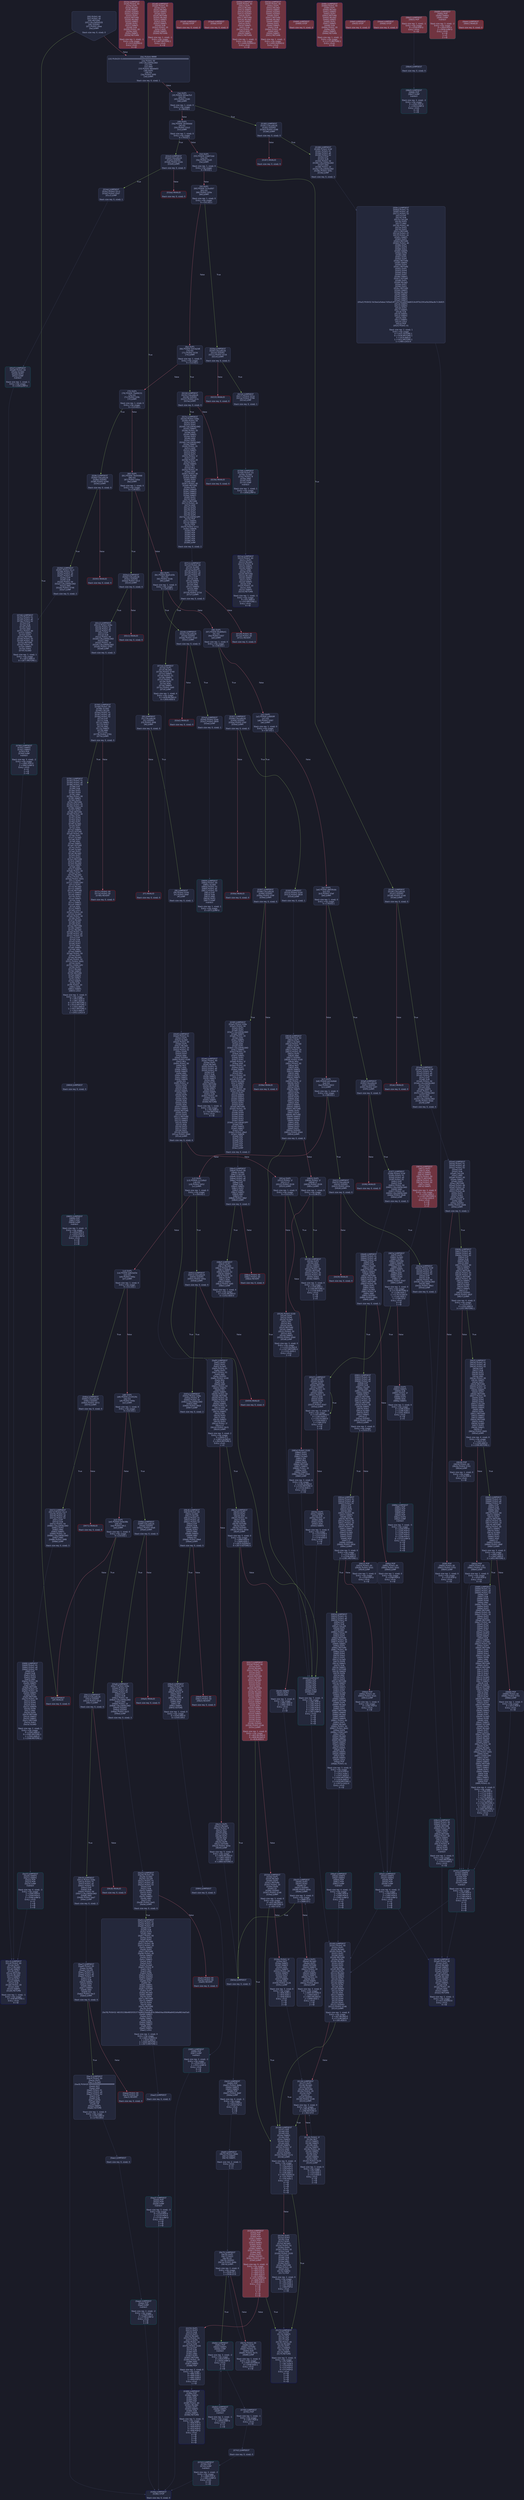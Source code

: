 digraph G {
    node [shape=box, style="filled, rounded", color="#565f89", fontcolor="#c0caf5", fontname="Helvetica", fillcolor="#24283b"];
    edge [color="#414868", fontcolor="#c0caf5", fontname="Helvetica"];
    bgcolor="#1a1b26";
    0 [ label = "[00] PUSH1 60
[02] PUSH1 40
[04] MSTORE
[05] CALLDATASIZE
[06] ISZERO
[07] PUSH2 00ee
[0a] JUMPI

Stack size req: 0, sizeΔ: 0
" shape = invhouse]
    1 [ label = "[0b] PUSH4 ffffffff
[10] PUSH29 0100000000000000000000000000000000000000000000000000000000
[2e] PUSH1 00
[30] CALLDATALOAD
[31] DIV
[32] AND
[33] PUSH4 06fdde03
[38] DUP2
[39] EQ
[3a] PUSH2 00f0
[3d] JUMPI

Stack size req: 0, sizeΔ: 1
"]
    2 [ label = "[3e] DUP1
[3f] PUSH4 095ea7b3
[44] EQ
[45] PUSH2 0180
[48] JUMPI

Stack size req: 1, sizeΔ: 0
Entry->Op usage:
	0->68:EQ:1
"]
    3 [ label = "[49] DUP1
[4a] PUSH4 18160ddd
[4f] EQ
[50] PUSH2 01b3
[53] JUMPI

Stack size req: 1, sizeΔ: 0
Entry->Op usage:
	0->79:EQ:1
"]
    4 [ label = "[54] DUP1
[55] PUSH4 23b872dd
[5a] EQ
[5b] PUSH2 01d5
[5e] JUMPI

Stack size req: 1, sizeΔ: 0
Entry->Op usage:
	0->90:EQ:1
"]
    5 [ label = "[5f] DUP1
[60] PUSH4 313ce567
[65] EQ
[66] PUSH2 020e
[69] JUMPI

Stack size req: 1, sizeΔ: 0
Entry->Op usage:
	0->101:EQ:1
"]
    6 [ label = "[6a] DUP1
[6b] PUSH4 5353a2d8
[70] EQ
[71] PUSH2 0234
[74] JUMPI

Stack size req: 1, sizeΔ: 0
Entry->Op usage:
	0->112:EQ:1
"]
    7 [ label = "[75] DUP1
[76] PUSH4 70a08231
[7b] EQ
[7c] PUSH2 028c
[7f] JUMPI

Stack size req: 1, sizeΔ: 0
Entry->Op usage:
	0->123:EQ:1
"]
    8 [ label = "[80] DUP1
[81] PUSH4 79c65068
[86] EQ
[87] PUSH2 02ba
[8a] JUMPI

Stack size req: 1, sizeΔ: 0
Entry->Op usage:
	0->134:EQ:1
"]
    9 [ label = "[8b] DUP1
[8c] PUSH4 8da5cb5b
[91] EQ
[92] PUSH2 02db
[95] JUMPI

Stack size req: 1, sizeΔ: 0
Entry->Op usage:
	0->145:EQ:1
"]
    10 [ label = "[96] DUP1
[97] PUSH4 95d89b41
[9c] EQ
[9d] PUSH2 0307
[a0] JUMPI

Stack size req: 1, sizeΔ: 0
Entry->Op usage:
	0->156:EQ:1
"]
    11 [ label = "[a1] DUP1
[a2] PUSH4 a3895fff
[a7] EQ
[a8] PUSH2 0397
[ab] JUMPI

Stack size req: 1, sizeΔ: 0
Entry->Op usage:
	0->167:EQ:1
"]
    12 [ label = "[ac] DUP1
[ad] PUSH4 a9059cbb
[b2] EQ
[b3] PUSH2 03ef
[b6] JUMPI

Stack size req: 1, sizeΔ: 0
Entry->Op usage:
	0->178:EQ:1
"]
    13 [ label = "[b7] DUP1
[b8] PUSH4 b414d4b6
[bd] EQ
[be] PUSH2 0422
[c1] JUMPI

Stack size req: 1, sizeΔ: 0
Entry->Op usage:
	0->189:EQ:1
"]
    14 [ label = "[c2] DUP1
[c3] PUSH4 c112dfa3
[c8] EQ
[c9] PUSH2 0452
[cc] JUMPI

Stack size req: 1, sizeΔ: 0
Entry->Op usage:
	0->200:EQ:1
"]
    15 [ label = "[cd] DUP1
[ce] PUSH4 dd62ed3e
[d3] EQ
[d4] PUSH2 046a
[d7] JUMPI

Stack size req: 1, sizeΔ: 0
Entry->Op usage:
	0->211:EQ:1
"]
    16 [ label = "[d8] DUP1
[d9] PUSH4 e724529c
[de] EQ
[df] PUSH2 049e
[e2] JUMPI

Stack size req: 1, sizeΔ: 0
Entry->Op usage:
	0->222:EQ:1
"]
    17 [ label = "[e3] DUP1
[e4] PUSH4 f2fde38b
[e9] EQ
[ea] PUSH2 04c1
[ed] JUMPI

Stack size req: 1, sizeΔ: 0
Entry->Op usage:
	0->233:EQ:1
"]
    18 [ label = "[ee] JUMPDEST
[ef] INVALID

Stack size req: 0, sizeΔ: 0
" color = "red"]
    19 [ label = "[f0] JUMPDEST
[f1] CALLVALUE
[f2] ISZERO
[f3] PUSH2 00f8
[f6] JUMPI

Stack size req: 0, sizeΔ: 0
"]
    20 [ label = "[f7] INVALID

Stack size req: 0, sizeΔ: 0
" color = "red"]
    21 [ label = "[f8] JUMPDEST
[f9] PUSH2 0100
[fc] PUSH2 04df
[ff] JUMP

Stack size req: 0, sizeΔ: 1
"]
    22 [ label = "[0100] JUMPDEST
[0101] PUSH1 40
[0103] DUP1
[0104] MLOAD
[0105] PUSH1 20
[0107] DUP1
[0108] DUP3
[0109] MSTORE
[010a] DUP4
[010b] MLOAD
[010c] DUP2
[010d] DUP4
[010e] ADD
[010f] MSTORE
[0110] DUP4
[0111] MLOAD
[0112] SWAP2
[0113] SWAP3
[0114] DUP4
[0115] SWAP3
[0116] SWAP1
[0117] DUP4
[0118] ADD
[0119] SWAP2
[011a] DUP6
[011b] ADD
[011c] SWAP1
[011d] DUP1
[011e] DUP4
[011f] DUP4
[0120] DUP3
[0121] ISZERO
[0122] PUSH2 0146
[0125] JUMPI

Stack size req: 1, sizeΔ: 8
Entry->Op usage:
	0->267:MLOAD:0
	0->273:MLOAD:0
	0->283:ADD:0
"]
    23 [ label = "[0126] JUMPDEST
[0127] DUP1
[0128] MLOAD
[0129] DUP3
[012a] MSTORE
[012b] PUSH1 20
[012d] DUP4
[012e] GT
[012f] ISZERO
[0130] PUSH2 0146
[0133] JUMPI

Stack size req: 3, sizeΔ: 0
Entry->Op usage:
	0->296:MLOAD:0
	1->298:MSTORE:0
	2->302:GT:0
"]
    24 [ label = "[0134] PUSH1 1f
[0136] NOT
[0137] SWAP1
[0138] SWAP3
[0139] ADD
[013a] SWAP2
[013b] PUSH1 20
[013d] SWAP2
[013e] DUP3
[013f] ADD
[0140] SWAP2
[0141] ADD
[0142] PUSH2 0126
[0145] JUMP

Stack size req: 3, sizeΔ: 0
Entry->Op usage:
	0->321:ADD:1
	1->319:ADD:1
	2->313:ADD:0
Entry->Exit:
	0->😵
	1->😵
	2->😵
"]
    25 [ label = "[0146] JUMPDEST
[0147] POP
[0148] POP
[0149] POP
[014a] SWAP1
[014b] POP
[014c] SWAP1
[014d] DUP2
[014e] ADD
[014f] SWAP1
[0150] PUSH1 1f
[0152] AND
[0153] DUP1
[0154] ISZERO
[0155] PUSH2 0172
[0158] JUMPI

Stack size req: 6, sizeΔ: -4
Entry->Op usage:
	0->327:POP:0
	1->328:POP:0
	2->329:POP:0
	3->334:ADD:0
	3->338:AND:1
	3->340:ISZERO:0
	4->331:POP:0
	5->334:ADD:1
Entry->Exit:
	0->😵
	1->😵
	2->😵
	3->0
	4->😵
	5->😵
"]
    26 [ label = "[0159] DUP1
[015a] DUP3
[015b] SUB
[015c] DUP1
[015d] MLOAD
[015e] PUSH1 01
[0160] DUP4
[0161] PUSH1 20
[0163] SUB
[0164] PUSH2 0100
[0167] EXP
[0168] SUB
[0169] NOT
[016a] AND
[016b] DUP2
[016c] MSTORE
[016d] PUSH1 20
[016f] ADD
[0170] SWAP2
[0171] POP

Stack size req: 2, sizeΔ: 0
Entry->Op usage:
	0->347:SUB:1
	0->355:SUB:1
	1->347:SUB:0
	1->369:POP:0
Entry->Exit:
	1->😵
"]
    27 [ label = "[0172] JUMPDEST
[0173] POP
[0174] SWAP3
[0175] POP
[0176] POP
[0177] POP
[0178] PUSH1 40
[017a] MLOAD
[017b] DUP1
[017c] SWAP2
[017d] SUB
[017e] SWAP1
[017f] RETURN

Stack size req: 5, sizeΔ: -5
Entry->Op usage:
	0->371:POP:0
	1->381:SUB:0
	2->374:POP:0
	3->375:POP:0
	4->373:POP:0
Entry->Exit:
	0->😵
	1->😵
	2->😵
	3->😵
	4->😵
" color = "darkblue"]
    28 [ label = "[0180] JUMPDEST
[0181] CALLVALUE
[0182] ISZERO
[0183] PUSH2 0188
[0186] JUMPI

Stack size req: 0, sizeΔ: 0
"]
    29 [ label = "[0187] INVALID

Stack size req: 0, sizeΔ: 0
" color = "red"]
    30 [ label = "[0188] JUMPDEST
[0189] PUSH2 019f
[018c] PUSH1 01
[018e] PUSH1 a0
[0190] PUSH1 02
[0192] EXP
[0193] SUB
[0194] PUSH1 04
[0196] CALLDATALOAD
[0197] AND
[0198] PUSH1 24
[019a] CALLDATALOAD
[019b] PUSH2 056c
[019e] JUMP

Stack size req: 0, sizeΔ: 3
"]
    31 [ label = "[019f] JUMPDEST
[01a0] PUSH1 40
[01a2] DUP1
[01a3] MLOAD
[01a4] SWAP2
[01a5] ISZERO
[01a6] ISZERO
[01a7] DUP3
[01a8] MSTORE
[01a9] MLOAD
[01aa] SWAP1
[01ab] DUP2
[01ac] SWAP1
[01ad] SUB
[01ae] PUSH1 20
[01b0] ADD
[01b1] SWAP1
[01b2] RETURN

Stack size req: 1, sizeΔ: -1
Entry->Op usage:
	0->421:ISZERO:0
Entry->Exit:
	0->😵
" color = "darkblue"]
    32 [ label = "[01b3] JUMPDEST
[01b4] CALLVALUE
[01b5] ISZERO
[01b6] PUSH2 01bb
[01b9] JUMPI

Stack size req: 0, sizeΔ: 0
"]
    33 [ label = "[01ba] INVALID

Stack size req: 0, sizeΔ: 0
" color = "red"]
    34 [ label = "[01bb] JUMPDEST
[01bc] PUSH2 01c3
[01bf] PUSH2 05d7
[01c2] JUMP

Stack size req: 0, sizeΔ: 1
"]
    35 [ label = "[01c3] JUMPDEST
[01c4] PUSH1 40
[01c6] DUP1
[01c7] MLOAD
[01c8] SWAP2
[01c9] DUP3
[01ca] MSTORE
[01cb] MLOAD
[01cc] SWAP1
[01cd] DUP2
[01ce] SWAP1
[01cf] SUB
[01d0] PUSH1 20
[01d2] ADD
[01d3] SWAP1
[01d4] RETURN

Stack size req: 1, sizeΔ: -1
Entry->Op usage:
	0->458:MSTORE:1
Entry->Exit:
	0->😵
" color = "darkblue"]
    36 [ label = "[01d5] JUMPDEST
[01d6] CALLVALUE
[01d7] ISZERO
[01d8] PUSH2 01dd
[01db] JUMPI

Stack size req: 0, sizeΔ: 0
"]
    37 [ label = "[01dc] INVALID

Stack size req: 0, sizeΔ: 0
" color = "red"]
    38 [ label = "[01dd] JUMPDEST
[01de] PUSH2 019f
[01e1] PUSH1 01
[01e3] PUSH1 a0
[01e5] PUSH1 02
[01e7] EXP
[01e8] SUB
[01e9] PUSH1 04
[01eb] CALLDATALOAD
[01ec] DUP2
[01ed] AND
[01ee] SWAP1
[01ef] PUSH1 24
[01f1] CALLDATALOAD
[01f2] AND
[01f3] PUSH1 44
[01f5] CALLDATALOAD
[01f6] PUSH2 05dd
[01f9] JUMP

Stack size req: 0, sizeΔ: 4
"]
    39 [ label = "[01fa] JUMPDEST
[01fb] PUSH1 40
[01fd] DUP1
[01fe] MLOAD
[01ff] SWAP2
[0200] ISZERO
[0201] ISZERO
[0202] DUP3
[0203] MSTORE
[0204] MLOAD
[0205] SWAP1
[0206] DUP2
[0207] SWAP1
[0208] SUB
[0209] PUSH1 20
[020b] ADD
[020c] SWAP1
[020d] RETURN

Stack size req: 1, sizeΔ: -1
Entry->Op usage:
	0->512:ISZERO:0
Entry->Exit:
	0->😵
" color = "darkblue" fillcolor = "#703440"]
    40 [ label = "[020e] JUMPDEST
[020f] CALLVALUE
[0210] ISZERO
[0211] PUSH2 0216
[0214] JUMPI

Stack size req: 0, sizeΔ: 0
"]
    41 [ label = "[0215] INVALID

Stack size req: 0, sizeΔ: 0
" color = "red"]
    42 [ label = "[0216] JUMPDEST
[0217] PUSH2 021e
[021a] PUSH2 0708
[021d] JUMP

Stack size req: 0, sizeΔ: 1
"]
    43 [ label = "[021e] JUMPDEST
[021f] PUSH1 40
[0221] DUP1
[0222] MLOAD
[0223] PUSH1 ff
[0225] SWAP1
[0226] SWAP3
[0227] AND
[0228] DUP3
[0229] MSTORE
[022a] MLOAD
[022b] SWAP1
[022c] DUP2
[022d] SWAP1
[022e] SUB
[022f] PUSH1 20
[0231] ADD
[0232] SWAP1
[0233] RETURN

Stack size req: 1, sizeΔ: -1
Entry->Op usage:
	0->551:AND:0
	0->553:MSTORE:1
Entry->Exit:
	0->😵
" color = "darkblue"]
    44 [ label = "[0234] JUMPDEST
[0235] CALLVALUE
[0236] ISZERO
[0237] PUSH2 023c
[023a] JUMPI

Stack size req: 0, sizeΔ: 0
"]
    45 [ label = "[023b] INVALID

Stack size req: 0, sizeΔ: 0
" color = "red"]
    46 [ label = "[023c] JUMPDEST
[023d] PUSH2 028a
[0240] PUSH1 04
[0242] DUP1
[0243] DUP1
[0244] CALLDATALOAD
[0245] SWAP1
[0246] PUSH1 20
[0248] ADD
[0249] SWAP1
[024a] DUP3
[024b] ADD
[024c] DUP1
[024d] CALLDATALOAD
[024e] SWAP1
[024f] PUSH1 20
[0251] ADD
[0252] SWAP1
[0253] DUP1
[0254] DUP1
[0255] PUSH1 1f
[0257] ADD
[0258] PUSH1 20
[025a] DUP1
[025b] SWAP2
[025c] DIV
[025d] MUL
[025e] PUSH1 20
[0260] ADD
[0261] PUSH1 40
[0263] MLOAD
[0264] SWAP1
[0265] DUP2
[0266] ADD
[0267] PUSH1 40
[0269] MSTORE
[026a] DUP1
[026b] SWAP4
[026c] SWAP3
[026d] SWAP2
[026e] SWAP1
[026f] DUP2
[0270] DUP2
[0271] MSTORE
[0272] PUSH1 20
[0274] ADD
[0275] DUP4
[0276] DUP4
[0277] DUP1
[0278] DUP3
[0279] DUP5
[027a] CALLDATACOPY
[027b] POP
[027c] SWAP5
[027d] SWAP7
[027e] POP
[027f] PUSH2 0711
[0282] SWAP6
[0283] POP
[0284] POP
[0285] POP
[0286] POP
[0287] POP
[0288] POP
[0289] JUMP

Stack size req: 0, sizeΔ: 2
"]
    47 [ label = "[028a] JUMPDEST
[028b] STOP

Stack size req: 0, sizeΔ: 0
" color = "darkblue"]
    48 [ label = "[028c] JUMPDEST
[028d] CALLVALUE
[028e] ISZERO
[028f] PUSH2 0294
[0292] JUMPI

Stack size req: 0, sizeΔ: 0
"]
    49 [ label = "[0293] INVALID

Stack size req: 0, sizeΔ: 0
" color = "red"]
    50 [ label = "[0294] JUMPDEST
[0295] PUSH2 01c3
[0298] PUSH1 01
[029a] PUSH1 a0
[029c] PUSH1 02
[029e] EXP
[029f] SUB
[02a0] PUSH1 04
[02a2] CALLDATALOAD
[02a3] AND
[02a4] PUSH2 0746
[02a7] JUMP

Stack size req: 0, sizeΔ: 2
"]
    51 [ label = "[02a8] JUMPDEST
[02a9] PUSH1 40
[02ab] DUP1
[02ac] MLOAD
[02ad] SWAP2
[02ae] DUP3
[02af] MSTORE
[02b0] MLOAD
[02b1] SWAP1
[02b2] DUP2
[02b3] SWAP1
[02b4] SUB
[02b5] PUSH1 20
[02b7] ADD
[02b8] SWAP1
[02b9] RETURN

Stack size req: 1, sizeΔ: -1
Entry->Op usage:
	0->687:MSTORE:1
Entry->Exit:
	0->😵
" color = "darkblue" fillcolor = "#703440"]
    52 [ label = "[02ba] JUMPDEST
[02bb] CALLVALUE
[02bc] ISZERO
[02bd] PUSH2 02c2
[02c0] JUMPI

Stack size req: 0, sizeΔ: 0
"]
    53 [ label = "[02c1] INVALID

Stack size req: 0, sizeΔ: 0
" color = "red"]
    54 [ label = "[02c2] JUMPDEST
[02c3] PUSH2 028a
[02c6] PUSH1 01
[02c8] PUSH1 a0
[02ca] PUSH1 02
[02cc] EXP
[02cd] SUB
[02ce] PUSH1 04
[02d0] CALLDATALOAD
[02d1] AND
[02d2] PUSH1 24
[02d4] CALLDATALOAD
[02d5] PUSH2 0765
[02d8] JUMP

Stack size req: 0, sizeΔ: 3
"]
    55 [ label = "[02d9] JUMPDEST
[02da] STOP

Stack size req: 0, sizeΔ: 0
" color = "darkblue" fillcolor = "#703440"]
    56 [ label = "[02db] JUMPDEST
[02dc] CALLVALUE
[02dd] ISZERO
[02de] PUSH2 02e3
[02e1] JUMPI

Stack size req: 0, sizeΔ: 0
"]
    57 [ label = "[02e2] INVALID

Stack size req: 0, sizeΔ: 0
" color = "red"]
    58 [ label = "[02e3] JUMPDEST
[02e4] PUSH2 02eb
[02e7] PUSH2 0809
[02ea] JUMP

Stack size req: 0, sizeΔ: 1
"]
    59 [ label = "[02eb] JUMPDEST
[02ec] PUSH1 40
[02ee] DUP1
[02ef] MLOAD
[02f0] PUSH1 01
[02f2] PUSH1 a0
[02f4] PUSH1 02
[02f6] EXP
[02f7] SUB
[02f8] SWAP1
[02f9] SWAP3
[02fa] AND
[02fb] DUP3
[02fc] MSTORE
[02fd] MLOAD
[02fe] SWAP1
[02ff] DUP2
[0300] SWAP1
[0301] SUB
[0302] PUSH1 20
[0304] ADD
[0305] SWAP1
[0306] RETURN

Stack size req: 1, sizeΔ: -1
Entry->Op usage:
	0->762:AND:0
	0->764:MSTORE:1
Entry->Exit:
	0->😵
" color = "darkblue"]
    60 [ label = "[0307] JUMPDEST
[0308] CALLVALUE
[0309] ISZERO
[030a] PUSH2 030f
[030d] JUMPI

Stack size req: 0, sizeΔ: 0
"]
    61 [ label = "[030e] INVALID

Stack size req: 0, sizeΔ: 0
" color = "red"]
    62 [ label = "[030f] JUMPDEST
[0310] PUSH2 0100
[0313] PUSH2 0818
[0316] JUMP

Stack size req: 0, sizeΔ: 1
"]
    63 [ label = "[0317] JUMPDEST
[0318] PUSH1 40
[031a] DUP1
[031b] MLOAD
[031c] PUSH1 20
[031e] DUP1
[031f] DUP3
[0320] MSTORE
[0321] DUP4
[0322] MLOAD
[0323] DUP2
[0324] DUP4
[0325] ADD
[0326] MSTORE
[0327] DUP4
[0328] MLOAD
[0329] SWAP2
[032a] SWAP3
[032b] DUP4
[032c] SWAP3
[032d] SWAP1
[032e] DUP4
[032f] ADD
[0330] SWAP2
[0331] DUP6
[0332] ADD
[0333] SWAP1
[0334] DUP1
[0335] DUP4
[0336] DUP4
[0337] DUP3
[0338] ISZERO
[0339] PUSH2 0146
[033c] JUMPI

Stack size req: 1, sizeΔ: 8
Entry->Op usage:
	0->802:MLOAD:0
	0->808:MLOAD:0
	0->818:ADD:0
" fillcolor = "#703440"]
    64 [ label = "[033d] JUMPDEST
[033e] DUP1
[033f] MLOAD
[0340] DUP3
[0341] MSTORE
[0342] PUSH1 20
[0344] DUP4
[0345] GT
[0346] ISZERO
[0347] PUSH2 0146
[034a] JUMPI

Stack size req: 3, sizeΔ: 0
Entry->Op usage:
	0->831:MLOAD:0
	1->833:MSTORE:0
	2->837:GT:0
"]
    65 [ label = "[034b] PUSH1 1f
[034d] NOT
[034e] SWAP1
[034f] SWAP3
[0350] ADD
[0351] SWAP2
[0352] PUSH1 20
[0354] SWAP2
[0355] DUP3
[0356] ADD
[0357] SWAP2
[0358] ADD
[0359] PUSH2 0126
[035c] JUMP

Stack size req: 3, sizeΔ: 0
Entry->Op usage:
	0->856:ADD:1
	1->854:ADD:1
	2->848:ADD:0
Entry->Exit:
	0->😵
	1->😵
	2->😵
"]
    66 [ label = "[035d] JUMPDEST
[035e] POP
[035f] POP
[0360] POP
[0361] SWAP1
[0362] POP
[0363] SWAP1
[0364] DUP2
[0365] ADD
[0366] SWAP1
[0367] PUSH1 1f
[0369] AND
[036a] DUP1
[036b] ISZERO
[036c] PUSH2 0172
[036f] JUMPI

Stack size req: 6, sizeΔ: -4
Entry->Op usage:
	0->862:POP:0
	1->863:POP:0
	2->864:POP:0
	3->869:ADD:0
	3->873:AND:1
	3->875:ISZERO:0
	4->866:POP:0
	5->869:ADD:1
Entry->Exit:
	0->😵
	1->😵
	2->😵
	3->0
	4->😵
	5->😵
" fillcolor = "#703440"]
    67 [ label = "[0370] DUP1
[0371] DUP3
[0372] SUB
[0373] DUP1
[0374] MLOAD
[0375] PUSH1 01
[0377] DUP4
[0378] PUSH1 20
[037a] SUB
[037b] PUSH2 0100
[037e] EXP
[037f] SUB
[0380] NOT
[0381] AND
[0382] DUP2
[0383] MSTORE
[0384] PUSH1 20
[0386] ADD
[0387] SWAP2
[0388] POP

Stack size req: 2, sizeΔ: 0
Entry->Op usage:
	0->882:SUB:1
	0->890:SUB:1
	1->882:SUB:0
	1->904:POP:0
Entry->Exit:
	1->😵
"]
    68 [ label = "[0389] JUMPDEST
[038a] POP
[038b] SWAP3
[038c] POP
[038d] POP
[038e] POP
[038f] PUSH1 40
[0391] MLOAD
[0392] DUP1
[0393] SWAP2
[0394] SUB
[0395] SWAP1
[0396] RETURN

Stack size req: 5, sizeΔ: -5
Entry->Op usage:
	0->906:POP:0
	1->916:SUB:0
	2->909:POP:0
	3->910:POP:0
	4->908:POP:0
Entry->Exit:
	0->😵
	1->😵
	2->😵
	3->😵
	4->😵
" color = "darkblue"]
    69 [ label = "[0397] JUMPDEST
[0398] CALLVALUE
[0399] ISZERO
[039a] PUSH2 039f
[039d] JUMPI

Stack size req: 0, sizeΔ: 0
"]
    70 [ label = "[039e] INVALID

Stack size req: 0, sizeΔ: 0
" color = "red"]
    71 [ label = "[039f] JUMPDEST
[03a0] PUSH2 028a
[03a3] PUSH1 04
[03a5] DUP1
[03a6] DUP1
[03a7] CALLDATALOAD
[03a8] SWAP1
[03a9] PUSH1 20
[03ab] ADD
[03ac] SWAP1
[03ad] DUP3
[03ae] ADD
[03af] DUP1
[03b0] CALLDATALOAD
[03b1] SWAP1
[03b2] PUSH1 20
[03b4] ADD
[03b5] SWAP1
[03b6] DUP1
[03b7] DUP1
[03b8] PUSH1 1f
[03ba] ADD
[03bb] PUSH1 20
[03bd] DUP1
[03be] SWAP2
[03bf] DIV
[03c0] MUL
[03c1] PUSH1 20
[03c3] ADD
[03c4] PUSH1 40
[03c6] MLOAD
[03c7] SWAP1
[03c8] DUP2
[03c9] ADD
[03ca] PUSH1 40
[03cc] MSTORE
[03cd] DUP1
[03ce] SWAP4
[03cf] SWAP3
[03d0] SWAP2
[03d1] SWAP1
[03d2] DUP2
[03d3] DUP2
[03d4] MSTORE
[03d5] PUSH1 20
[03d7] ADD
[03d8] DUP4
[03d9] DUP4
[03da] DUP1
[03db] DUP3
[03dc] DUP5
[03dd] CALLDATACOPY
[03de] POP
[03df] SWAP5
[03e0] SWAP7
[03e1] POP
[03e2] PUSH2 08a3
[03e5] SWAP6
[03e6] POP
[03e7] POP
[03e8] POP
[03e9] POP
[03ea] POP
[03eb] POP
[03ec] JUMP

Stack size req: 0, sizeΔ: 2
"]
    72 [ label = "[03ed] JUMPDEST
[03ee] STOP

Stack size req: 0, sizeΔ: 0
" color = "darkblue" fillcolor = "#703440"]
    73 [ label = "[03ef] JUMPDEST
[03f0] CALLVALUE
[03f1] ISZERO
[03f2] PUSH2 03f7
[03f5] JUMPI

Stack size req: 0, sizeΔ: 0
"]
    74 [ label = "[03f6] INVALID

Stack size req: 0, sizeΔ: 0
" color = "red"]
    75 [ label = "[03f7] JUMPDEST
[03f8] PUSH2 019f
[03fb] PUSH1 01
[03fd] PUSH1 a0
[03ff] PUSH1 02
[0401] EXP
[0402] SUB
[0403] PUSH1 04
[0405] CALLDATALOAD
[0406] AND
[0407] PUSH1 24
[0409] CALLDATALOAD
[040a] PUSH2 08d8
[040d] JUMP

Stack size req: 0, sizeΔ: 3
"]
    76 [ label = "[040e] JUMPDEST
[040f] PUSH1 40
[0411] DUP1
[0412] MLOAD
[0413] SWAP2
[0414] ISZERO
[0415] ISZERO
[0416] DUP3
[0417] MSTORE
[0418] MLOAD
[0419] SWAP1
[041a] DUP2
[041b] SWAP1
[041c] SUB
[041d] PUSH1 20
[041f] ADD
[0420] SWAP1
[0421] RETURN

Stack size req: 1, sizeΔ: -1
Entry->Op usage:
	0->1044:ISZERO:0
Entry->Exit:
	0->😵
" color = "darkblue" fillcolor = "#703440"]
    77 [ label = "[0422] JUMPDEST
[0423] CALLVALUE
[0424] ISZERO
[0425] PUSH2 042a
[0428] JUMPI

Stack size req: 0, sizeΔ: 0
"]
    78 [ label = "[0429] INVALID

Stack size req: 0, sizeΔ: 0
" color = "red"]
    79 [ label = "[042a] JUMPDEST
[042b] PUSH2 019f
[042e] PUSH1 01
[0430] PUSH1 a0
[0432] PUSH1 02
[0434] EXP
[0435] SUB
[0436] PUSH1 04
[0438] CALLDATALOAD
[0439] AND
[043a] PUSH2 09b3
[043d] JUMP

Stack size req: 0, sizeΔ: 2
"]
    80 [ label = "[043e] JUMPDEST
[043f] PUSH1 40
[0441] DUP1
[0442] MLOAD
[0443] SWAP2
[0444] ISZERO
[0445] ISZERO
[0446] DUP3
[0447] MSTORE
[0448] MLOAD
[0449] SWAP1
[044a] DUP2
[044b] SWAP1
[044c] SUB
[044d] PUSH1 20
[044f] ADD
[0450] SWAP1
[0451] RETURN

Stack size req: 1, sizeΔ: -1
Entry->Op usage:
	0->1092:ISZERO:0
Entry->Exit:
	0->😵
" color = "darkblue" fillcolor = "#703440"]
    81 [ label = "[0452] JUMPDEST
[0453] CALLVALUE
[0454] ISZERO
[0455] PUSH2 045a
[0458] JUMPI

Stack size req: 0, sizeΔ: 0
"]
    82 [ label = "[0459] INVALID

Stack size req: 0, sizeΔ: 0
" color = "red"]
    83 [ label = "[045a] JUMPDEST
[045b] PUSH2 028a
[045e] PUSH1 ff
[0460] PUSH1 04
[0462] CALLDATALOAD
[0463] AND
[0464] PUSH2 09c8
[0467] JUMP

Stack size req: 0, sizeΔ: 2
"]
    84 [ label = "[0468] JUMPDEST
[0469] STOP

Stack size req: 0, sizeΔ: 0
" color = "darkblue" fillcolor = "#703440"]
    85 [ label = "[046a] JUMPDEST
[046b] CALLVALUE
[046c] ISZERO
[046d] PUSH2 0472
[0470] JUMPI

Stack size req: 0, sizeΔ: 0
"]
    86 [ label = "[0471] INVALID

Stack size req: 0, sizeΔ: 0
" color = "red"]
    87 [ label = "[0472] JUMPDEST
[0473] PUSH2 01c3
[0476] PUSH1 01
[0478] PUSH1 a0
[047a] PUSH1 02
[047c] EXP
[047d] SUB
[047e] PUSH1 04
[0480] CALLDATALOAD
[0481] DUP2
[0482] AND
[0483] SWAP1
[0484] PUSH1 24
[0486] CALLDATALOAD
[0487] AND
[0488] PUSH2 09f8
[048b] JUMP

Stack size req: 0, sizeΔ: 3
"]
    88 [ label = "[048c] JUMPDEST
[048d] PUSH1 40
[048f] DUP1
[0490] MLOAD
[0491] SWAP2
[0492] DUP3
[0493] MSTORE
[0494] MLOAD
[0495] SWAP1
[0496] DUP2
[0497] SWAP1
[0498] SUB
[0499] PUSH1 20
[049b] ADD
[049c] SWAP1
[049d] RETURN

Stack size req: 1, sizeΔ: -1
Entry->Op usage:
	0->1171:MSTORE:1
Entry->Exit:
	0->😵
" color = "darkblue" fillcolor = "#703440"]
    89 [ label = "[049e] JUMPDEST
[049f] CALLVALUE
[04a0] ISZERO
[04a1] PUSH2 04a6
[04a4] JUMPI

Stack size req: 0, sizeΔ: 0
"]
    90 [ label = "[04a5] INVALID

Stack size req: 0, sizeΔ: 0
" color = "red"]
    91 [ label = "[04a6] JUMPDEST
[04a7] PUSH2 028a
[04aa] PUSH1 01
[04ac] PUSH1 a0
[04ae] PUSH1 02
[04b0] EXP
[04b1] SUB
[04b2] PUSH1 04
[04b4] CALLDATALOAD
[04b5] AND
[04b6] PUSH1 24
[04b8] CALLDATALOAD
[04b9] ISZERO
[04ba] ISZERO
[04bb] PUSH2 0a25
[04be] JUMP

Stack size req: 0, sizeΔ: 3
"]
    92 [ label = "[04bf] JUMPDEST
[04c0] STOP

Stack size req: 0, sizeΔ: 0
" color = "darkblue" fillcolor = "#703440"]
    93 [ label = "[04c1] JUMPDEST
[04c2] CALLVALUE
[04c3] ISZERO
[04c4] PUSH2 04c9
[04c7] JUMPI

Stack size req: 0, sizeΔ: 0
"]
    94 [ label = "[04c8] INVALID

Stack size req: 0, sizeΔ: 0
" color = "red"]
    95 [ label = "[04c9] JUMPDEST
[04ca] PUSH2 028a
[04cd] PUSH1 01
[04cf] PUSH1 a0
[04d1] PUSH1 02
[04d3] EXP
[04d4] SUB
[04d5] PUSH1 04
[04d7] CALLDATALOAD
[04d8] AND
[04d9] PUSH2 0aa7
[04dc] JUMP

Stack size req: 0, sizeΔ: 2
"]
    96 [ label = "[04dd] JUMPDEST
[04de] STOP

Stack size req: 0, sizeΔ: 0
" color = "darkblue" fillcolor = "#703440"]
    97 [ label = "[04df] JUMPDEST
[04e0] PUSH1 01
[04e2] DUP1
[04e3] SLOAD
[04e4] PUSH1 40
[04e6] DUP1
[04e7] MLOAD
[04e8] PUSH1 20
[04ea] PUSH1 02
[04ec] DUP5
[04ed] DUP7
[04ee] AND
[04ef] ISZERO
[04f0] PUSH2 0100
[04f3] MUL
[04f4] PUSH1 00
[04f6] NOT
[04f7] ADD
[04f8] SWAP1
[04f9] SWAP5
[04fa] AND
[04fb] SWAP4
[04fc] SWAP1
[04fd] SWAP4
[04fe] DIV
[04ff] PUSH1 1f
[0501] DUP2
[0502] ADD
[0503] DUP5
[0504] SWAP1
[0505] DIV
[0506] DUP5
[0507] MUL
[0508] DUP3
[0509] ADD
[050a] DUP5
[050b] ADD
[050c] SWAP1
[050d] SWAP3
[050e] MSTORE
[050f] DUP2
[0510] DUP2
[0511] MSTORE
[0512] SWAP3
[0513] SWAP2
[0514] DUP4
[0515] ADD
[0516] DUP3
[0517] DUP3
[0518] DUP1
[0519] ISZERO
[051a] PUSH2 0564
[051d] JUMPI

Stack size req: 0, sizeΔ: 6
"]
    98 [ label = "[051e] DUP1
[051f] PUSH1 1f
[0521] LT
[0522] PUSH2 0539
[0525] JUMPI

Stack size req: 1, sizeΔ: 0
Entry->Op usage:
	0->1313:LT:1
"]
    99 [ label = "[0526] PUSH2 0100
[0529] DUP1
[052a] DUP4
[052b] SLOAD
[052c] DIV
[052d] MUL
[052e] DUP4
[052f] MSTORE
[0530] SWAP2
[0531] PUSH1 20
[0533] ADD
[0534] SWAP2
[0535] PUSH2 0564
[0538] JUMP

Stack size req: 3, sizeΔ: 0
Entry->Op usage:
	1->1323:SLOAD:0
	2->1327:MSTORE:0
	2->1331:ADD:1
Entry->Exit:
	2->😵
"]
    100 [ label = "[0539] JUMPDEST
[053a] DUP3
[053b] ADD
[053c] SWAP2
[053d] SWAP1
[053e] PUSH1 00
[0540] MSTORE
[0541] PUSH1 20
[0543] PUSH1 00
[0545] SHA3
[0546] SWAP1

Stack size req: 3, sizeΔ: 0
Entry->Op usage:
	0->1339:ADD:1
	1->1344:MSTORE:1
	2->1339:ADD:0
Entry->Exit:
	0->😵
	1->😵
	2->0
"]
    101 [ label = "[0547] JUMPDEST
[0548] DUP2
[0549] SLOAD
[054a] DUP2
[054b] MSTORE
[054c] SWAP1
[054d] PUSH1 01
[054f] ADD
[0550] SWAP1
[0551] PUSH1 20
[0553] ADD
[0554] DUP1
[0555] DUP4
[0556] GT
[0557] PUSH2 0547
[055a] JUMPI

Stack size req: 3, sizeΔ: 0
Entry->Op usage:
	0->1355:MSTORE:0
	0->1363:ADD:1
	1->1353:SLOAD:0
	1->1359:ADD:1
	2->1366:GT:0
Entry->Exit:
	0->😵
	1->😵
"]
    102 [ label = "[055b] DUP3
[055c] SWAP1
[055d] SUB
[055e] PUSH1 1f
[0560] AND
[0561] DUP3
[0562] ADD
[0563] SWAP2

Stack size req: 3, sizeΔ: 0
Entry->Op usage:
	0->1373:SUB:0
	2->1373:SUB:1
	2->1378:ADD:0
Entry->Exit:
	0->😵
	2->0
"]
    103 [ label = "[0564] JUMPDEST
[0565] POP
[0566] POP
[0567] POP
[0568] POP
[0569] POP
[056a] DUP2
[056b] JUMP
Indirect!

Stack size req: 7, sizeΔ: -5
Entry->Op usage:
	0->1381:POP:0
	1->1382:POP:0
	2->1383:POP:0
	3->1384:POP:0
	4->1385:POP:0
	6->1387:JUMP:0
Entry->Exit:
	0->😵
	1->😵
	2->😵
	3->😵
	4->😵
" color = "teal"]
    104 [ label = "[056c] JUMPDEST
[056d] PUSH1 01
[056f] PUSH1 a0
[0571] PUSH1 02
[0573] EXP
[0574] SUB
[0575] CALLER
[0576] DUP2
[0577] AND
[0578] PUSH1 00
[057a] DUP2
[057b] DUP2
[057c] MSTORE
[057d] PUSH1 07
[057f] PUSH1 20
[0581] SWAP1
[0582] DUP2
[0583] MSTORE
[0584] PUSH1 40
[0586] DUP1
[0587] DUP4
[0588] SHA3
[0589] SWAP5
[058a] DUP8
[058b] AND
[058c] DUP1
[058d] DUP5
[058e] MSTORE
[058f] SWAP5
[0590] DUP3
[0591] MSTORE
[0592] DUP1
[0593] DUP4
[0594] SHA3
[0595] DUP7
[0596] SWAP1
[0597] SSTORE
[0598] DUP1
[0599] MLOAD
[059a] DUP7
[059b] DUP2
[059c] MSTORE
[059d] SWAP1
[059e] MLOAD
[059f] SWAP3
[05a0] SWAP5
[05a1] SWAP4
[05a2] SWAP3
[05a3] PUSH32 8c5be1e5ebec7d5bd14f71427d1e84f3dd0314c0f7b2291e5b200ac8c7c3b925
[05c4] SWAP3
[05c5] SWAP2
[05c6] DUP2
[05c7] SWAP1
[05c8] SUB
[05c9] SWAP1
[05ca] SWAP2
[05cb] ADD
[05cc] SWAP1
[05cd] LOG3
[05ce] POP
[05cf] PUSH1 01

Stack size req: 2, sizeΔ: 1
Entry->Op usage:
	0->1431:SSTORE:1
	0->1436:MSTORE:1
	1->1419:AND:0
	1->1422:MSTORE:1
	1->1485:LOG3:4
"]
    105 [ label = "[05d1] JUMPDEST
[05d2] SWAP3
[05d3] SWAP2
[05d4] POP
[05d5] POP
[05d6] JUMP
Indirect!

Stack size req: 4, sizeΔ: -3
Entry->Op usage:
	1->1493:POP:0
	2->1492:POP:0
	3->1494:JUMP:0
Entry->Exit:
	0->0
	1->😵
	2->😵
	3->😵
" color = "teal"]
    106 [ label = "[05d7] JUMPDEST
[05d8] PUSH1 04
[05da] SLOAD
[05db] DUP2
[05dc] JUMP
Indirect!

Stack size req: 1, sizeΔ: 1
Entry->Op usage:
	0->1500:JUMP:0
" color = "teal"]
    107 [ label = "[05dd] JUMPDEST
[05de] PUSH1 01
[05e0] PUSH1 a0
[05e2] PUSH1 02
[05e4] EXP
[05e5] SUB
[05e6] CALLER
[05e7] AND
[05e8] PUSH1 00
[05ea] SWAP1
[05eb] DUP2
[05ec] MSTORE
[05ed] PUSH1 06
[05ef] PUSH1 20
[05f1] MSTORE
[05f2] PUSH1 40
[05f4] DUP2
[05f5] SHA3
[05f6] SLOAD
[05f7] PUSH1 ff
[05f9] AND
[05fa] ISZERO
[05fb] PUSH2 0606
[05fe] JUMPI

Stack size req: 0, sizeΔ: 1
"]
    108 [ label = "[05ff] POP
[0600] PUSH1 00
[0602] PUSH2 0701
[0605] JUMP

Stack size req: 1, sizeΔ: 0
Entry->Op usage:
	0->1535:POP:0
Entry->Exit:
	0->😵
"]
    109 [ label = "[0606] JUMPDEST
[0607] PUSH1 01
[0609] PUSH1 a0
[060b] PUSH1 02
[060d] EXP
[060e] SUB
[060f] DUP5
[0610] AND
[0611] PUSH1 00
[0613] SWAP1
[0614] DUP2
[0615] MSTORE
[0616] PUSH1 05
[0618] PUSH1 20
[061a] MSTORE
[061b] PUSH1 40
[061d] SWAP1
[061e] SHA3
[061f] SLOAD
[0620] DUP3
[0621] SWAP1
[0622] LT
[0623] ISZERO
[0624] PUSH2 062f
[0627] JUMPI

Stack size req: 4, sizeΔ: 0
Entry->Op usage:
	1->1570:LT:1
	3->1552:AND:0
	3->1557:MSTORE:1
"]
    110 [ label = "[0628] POP
[0629] PUSH1 00
[062b] PUSH2 0701
[062e] JUMP

Stack size req: 1, sizeΔ: 0
Entry->Op usage:
	0->1576:POP:0
Entry->Exit:
	0->😵
"]
    111 [ label = "[062f] JUMPDEST
[0630] PUSH1 01
[0632] PUSH1 a0
[0634] PUSH1 02
[0636] EXP
[0637] SUB
[0638] DUP1
[0639] DUP6
[063a] AND
[063b] PUSH1 00
[063d] SWAP1
[063e] DUP2
[063f] MSTORE
[0640] PUSH1 07
[0642] PUSH1 20
[0644] SWAP1
[0645] DUP2
[0646] MSTORE
[0647] PUSH1 40
[0649] DUP1
[064a] DUP4
[064b] SHA3
[064c] CALLER
[064d] SWAP1
[064e] SWAP5
[064f] AND
[0650] DUP4
[0651] MSTORE
[0652] SWAP3
[0653] SWAP1
[0654] MSTORE
[0655] SHA3
[0656] SLOAD
[0657] DUP3
[0658] SWAP1
[0659] LT
[065a] PUSH2 0665
[065d] JUMPI

Stack size req: 4, sizeΔ: 0
Entry->Op usage:
	1->1625:LT:1
	3->1594:AND:0
	3->1599:MSTORE:1
"]
    112 [ label = "[065e] POP
[065f] PUSH1 00
[0661] PUSH2 0701
[0664] JUMP

Stack size req: 1, sizeΔ: 0
Entry->Op usage:
	0->1630:POP:0
Entry->Exit:
	0->😵
"]
    113 [ label = "[0665] JUMPDEST
[0666] PUSH1 01
[0668] PUSH1 a0
[066a] PUSH1 02
[066c] EXP
[066d] SUB
[066e] DUP4
[066f] AND
[0670] PUSH1 00
[0672] SWAP1
[0673] DUP2
[0674] MSTORE
[0675] PUSH1 05
[0677] PUSH1 20
[0679] MSTORE
[067a] PUSH1 40
[067c] SWAP1
[067d] SHA3
[067e] SLOAD
[067f] DUP3
[0680] DUP2
[0681] ADD
[0682] LT
[0683] ISZERO
[0684] PUSH2 068f
[0687] JUMPI

Stack size req: 3, sizeΔ: 0
Entry->Op usage:
	1->1665:ADD:1
	2->1647:AND:0
	2->1652:MSTORE:1
"]
    114 [ label = "[0688] POP
[0689] PUSH1 00
[068b] PUSH2 0701
[068e] JUMP

Stack size req: 1, sizeΔ: 0
Entry->Op usage:
	0->1672:POP:0
Entry->Exit:
	0->😵
"]
    115 [ label = "[068f] JUMPDEST
[0690] PUSH1 01
[0692] PUSH1 a0
[0694] PUSH1 02
[0696] EXP
[0697] SUB
[0698] DUP1
[0699] DUP6
[069a] AND
[069b] PUSH1 00
[069d] DUP2
[069e] DUP2
[069f] MSTORE
[06a0] PUSH1 05
[06a2] PUSH1 20
[06a4] DUP2
[06a5] DUP2
[06a6] MSTORE
[06a7] PUSH1 40
[06a9] DUP1
[06aa] DUP5
[06ab] SHA3
[06ac] DUP1
[06ad] SLOAD
[06ae] DUP10
[06af] SWAP1
[06b0] SUB
[06b1] SWAP1
[06b2] SSTORE
[06b3] PUSH1 07
[06b5] DUP3
[06b6] MSTORE
[06b7] DUP1
[06b8] DUP5
[06b9] SHA3
[06ba] CALLER
[06bb] DUP8
[06bc] AND
[06bd] DUP6
[06be] MSTORE
[06bf] DUP3
[06c0] MSTORE
[06c1] DUP1
[06c2] DUP5
[06c3] SHA3
[06c4] DUP1
[06c5] SLOAD
[06c6] DUP10
[06c7] SWAP1
[06c8] SUB
[06c9] SWAP1
[06ca] SSTORE
[06cb] SWAP5
[06cc] DUP9
[06cd] AND
[06ce] DUP1
[06cf] DUP5
[06d0] MSTORE
[06d1] SWAP2
[06d2] DUP2
[06d3] MSTORE
[06d4] SWAP2
[06d5] DUP5
[06d6] SWAP1
[06d7] SHA3
[06d8] DUP1
[06d9] SLOAD
[06da] DUP8
[06db] ADD
[06dc] SWAP1
[06dd] SSTORE
[06de] DUP4
[06df] MLOAD
[06e0] DUP7
[06e1] DUP2
[06e2] MSTORE
[06e3] SWAP4
[06e4] MLOAD
[06e5] SWAP1
[06e6] SWAP4
[06e7] PUSH1 00
[06e9] DUP1
[06ea] MLOAD
[06eb] PUSH1 20
[06ed] PUSH2 0b91
[06f0] DUP4
[06f1] CODECOPY
[06f2] DUP2
[06f3] MLOAD
[06f4] SWAP2
[06f5] MSTORE
[06f6] SWAP3
[06f7] SWAP1
[06f8] DUP3
[06f9] SWAP1
[06fa] SUB
[06fb] ADD
[06fc] SWAP1
[06fd] LOG3
[06fe] POP
[06ff] PUSH1 01

Stack size req: 4, sizeΔ: 0
Entry->Op usage:
	0->1790:POP:0
	1->1712:SUB:1
	1->1736:SUB:1
	1->1755:ADD:0
	1->1762:MSTORE:1
	2->1741:AND:0
	2->1744:MSTORE:1
	2->1789:LOG3:4
	3->1690:AND:0
	3->1695:MSTORE:1
	3->1789:LOG3:3
Entry->Exit:
	0->😵
"]
    116 [ label = "[0701] JUMPDEST
[0702] SWAP4
[0703] SWAP3
[0704] POP
[0705] POP
[0706] POP
[0707] JUMP
Indirect!

Stack size req: 5, sizeΔ: -4
Entry->Op usage:
	1->1797:POP:0
	2->1798:POP:0
	3->1796:POP:0
	4->1799:JUMP:0
Entry->Exit:
	0->0
	1->😵
	2->😵
	3->😵
	4->😵
" color = "teal"]
    117 [ label = "[0708] JUMPDEST
[0709] PUSH1 03
[070b] SLOAD
[070c] PUSH1 ff
[070e] AND
[070f] DUP2
[0710] JUMP
Indirect!

Stack size req: 1, sizeΔ: 1
Entry->Op usage:
	0->1808:JUMP:0
" color = "teal"]
    118 [ label = "[0711] JUMPDEST
[0712] PUSH1 00
[0714] SLOAD
[0715] CALLER
[0716] PUSH1 01
[0718] PUSH1 a0
[071a] PUSH1 02
[071c] EXP
[071d] SUB
[071e] SWAP1
[071f] DUP2
[0720] AND
[0721] SWAP2
[0722] AND
[0723] EQ
[0724] PUSH2 072d
[0727] JUMPI

Stack size req: 0, sizeΔ: 0
"]
    119 [ label = "[0728] PUSH1 00
[072a] PUSH1 00
[072c] REVERT

Stack size req: 0, sizeΔ: 0
" color = "red"]
    120 [ label = "[072d] JUMPDEST
[072e] DUP1
[072f] MLOAD
[0730] PUSH2 0740
[0733] SWAP1
[0734] PUSH1 01
[0736] SWAP1
[0737] PUSH1 20
[0739] DUP5
[073a] ADD
[073b] SWAP1
[073c] PUSH2 0af0
[073f] JUMP

Stack size req: 1, sizeΔ: 4
Entry->Op usage:
	0->1839:MLOAD:0
	0->1850:ADD:0
"]
    121 [ label = "[0740] JUMPDEST
[0741] POP

Stack size req: 1, sizeΔ: -1
Entry->Op usage:
	0->1857:POP:0
Entry->Exit:
	0->😵
"]
    122 [ label = "[0742] JUMPDEST

Stack size req: 0, sizeΔ: 0
"]
    123 [ label = "[0743] JUMPDEST
[0744] POP
[0745] JUMP
Indirect!

Stack size req: 2, sizeΔ: -2
Entry->Op usage:
	0->1860:POP:0
	1->1861:JUMP:0
Entry->Exit:
	0->😵
	1->😵
" color = "teal"]
    124 [ label = "[0746] JUMPDEST
[0747] PUSH1 01
[0749] PUSH1 a0
[074b] PUSH1 02
[074d] EXP
[074e] SUB
[074f] DUP2
[0750] AND
[0751] PUSH1 00
[0753] SWAP1
[0754] DUP2
[0755] MSTORE
[0756] PUSH1 05
[0758] PUSH1 20
[075a] MSTORE
[075b] PUSH1 40
[075d] SWAP1
[075e] SHA3
[075f] SLOAD

Stack size req: 1, sizeΔ: 1
Entry->Op usage:
	0->1872:AND:0
	0->1877:MSTORE:1
"]
    125 [ label = "[0760] JUMPDEST
[0761] SWAP2
[0762] SWAP1
[0763] POP
[0764] JUMP
Indirect!

Stack size req: 3, sizeΔ: -2
Entry->Op usage:
	1->1891:POP:0
	2->1892:JUMP:0
Entry->Exit:
	0->0
	1->😵
	2->😵
" color = "teal"]
    126 [ label = "[0765] JUMPDEST
[0766] PUSH1 00
[0768] SLOAD
[0769] CALLER
[076a] PUSH1 01
[076c] PUSH1 a0
[076e] PUSH1 02
[0770] EXP
[0771] SUB
[0772] SWAP1
[0773] DUP2
[0774] AND
[0775] SWAP2
[0776] AND
[0777] EQ
[0778] PUSH2 0781
[077b] JUMPI

Stack size req: 0, sizeΔ: 0
"]
    127 [ label = "[077c] PUSH1 00
[077e] PUSH1 00
[0780] REVERT

Stack size req: 0, sizeΔ: 0
" color = "red"]
    128 [ label = "[0781] JUMPDEST
[0782] PUSH1 01
[0784] PUSH1 a0
[0786] PUSH1 02
[0788] EXP
[0789] SUB
[078a] DUP1
[078b] DUP4
[078c] AND
[078d] PUSH1 00
[078f] SWAP1
[0790] DUP2
[0791] MSTORE
[0792] PUSH1 05
[0794] PUSH1 20
[0796] SWAP1
[0797] DUP2
[0798] MSTORE
[0799] PUSH1 40
[079b] DUP1
[079c] DUP4
[079d] SHA3
[079e] DUP1
[079f] SLOAD
[07a0] DUP7
[07a1] ADD
[07a2] SWAP1
[07a3] SSTORE
[07a4] PUSH1 04
[07a6] DUP1
[07a7] SLOAD
[07a8] DUP7
[07a9] ADD
[07aa] SWAP1
[07ab] SSTORE
[07ac] DUP3
[07ad] SLOAD
[07ae] DUP2
[07af] MLOAD
[07b0] DUP7
[07b1] DUP2
[07b2] MSTORE
[07b3] SWAP2
[07b4] MLOAD
[07b5] SWAP5
[07b6] AND
[07b7] SWAP4
[07b8] PUSH1 00
[07ba] DUP1
[07bb] MLOAD
[07bc] PUSH1 20
[07be] PUSH2 0b91
[07c1] DUP4
[07c2] CODECOPY
[07c3] DUP2
[07c4] MLOAD
[07c5] SWAP2
[07c6] MSTORE
[07c7] SWAP3
[07c8] SWAP2
[07c9] DUP2
[07ca] SWAP1
[07cb] SUB
[07cc] SWAP1
[07cd] SWAP2
[07ce] ADD
[07cf] SWAP1
[07d0] LOG3
[07d1] PUSH1 00
[07d3] SLOAD
[07d4] PUSH1 40
[07d6] DUP1
[07d7] MLOAD
[07d8] DUP4
[07d9] DUP2
[07da] MSTORE
[07db] SWAP1
[07dc] MLOAD
[07dd] PUSH1 01
[07df] PUSH1 a0
[07e1] PUSH1 02
[07e3] EXP
[07e4] SUB
[07e5] DUP1
[07e6] DUP7
[07e7] AND
[07e8] SWAP4
[07e9] AND
[07ea] SWAP2
[07eb] PUSH1 00
[07ed] DUP1
[07ee] MLOAD
[07ef] PUSH1 20
[07f1] PUSH2 0b91
[07f4] DUP4
[07f5] CODECOPY
[07f6] DUP2
[07f7] MLOAD
[07f8] SWAP2
[07f9] MSTORE
[07fa] SWAP2
[07fb] SWAP1
[07fc] DUP2
[07fd] SWAP1
[07fe] SUB
[07ff] PUSH1 20
[0801] ADD
[0802] SWAP1
[0803] LOG3

Stack size req: 2, sizeΔ: 0
Entry->Op usage:
	0->1953:ADD:0
	0->1961:ADD:0
	0->1970:MSTORE:1
	0->2010:MSTORE:1
	1->1932:AND:0
	1->1937:MSTORE:1
	1->2023:AND:0
	1->2051:LOG3:4
"]
    129 [ label = "[0804] JUMPDEST

Stack size req: 0, sizeΔ: 0
"]
    130 [ label = "[0805] JUMPDEST
[0806] POP
[0807] POP
[0808] JUMP
Indirect!

Stack size req: 3, sizeΔ: -3
Entry->Op usage:
	0->2054:POP:0
	1->2055:POP:0
	2->2056:JUMP:0
Entry->Exit:
	0->😵
	1->😵
	2->😵
" color = "teal"]
    131 [ label = "[0809] JUMPDEST
[080a] PUSH1 00
[080c] SLOAD
[080d] PUSH1 01
[080f] PUSH1 a0
[0811] PUSH1 02
[0813] EXP
[0814] SUB
[0815] AND
[0816] DUP2
[0817] JUMP
Indirect!

Stack size req: 1, sizeΔ: 1
Entry->Op usage:
	0->2071:JUMP:0
" color = "teal"]
    132 [ label = "[0818] JUMPDEST
[0819] PUSH1 02
[081b] DUP1
[081c] SLOAD
[081d] PUSH1 40
[081f] DUP1
[0820] MLOAD
[0821] PUSH1 20
[0823] PUSH1 01
[0825] DUP5
[0826] AND
[0827] ISZERO
[0828] PUSH2 0100
[082b] MUL
[082c] PUSH1 00
[082e] NOT
[082f] ADD
[0830] SWAP1
[0831] SWAP4
[0832] AND
[0833] DUP5
[0834] SWAP1
[0835] DIV
[0836] PUSH1 1f
[0838] DUP2
[0839] ADD
[083a] DUP5
[083b] SWAP1
[083c] DIV
[083d] DUP5
[083e] MUL
[083f] DUP3
[0840] ADD
[0841] DUP5
[0842] ADD
[0843] SWAP1
[0844] SWAP3
[0845] MSTORE
[0846] DUP2
[0847] DUP2
[0848] MSTORE
[0849] SWAP3
[084a] SWAP2
[084b] DUP4
[084c] ADD
[084d] DUP3
[084e] DUP3
[084f] DUP1
[0850] ISZERO
[0851] PUSH2 0564
[0854] JUMPI

Stack size req: 0, sizeΔ: 6
"]
    133 [ label = "[0855] DUP1
[0856] PUSH1 1f
[0858] LT
[0859] PUSH2 0539
[085c] JUMPI

Stack size req: 1, sizeΔ: 0
Entry->Op usage:
	0->2136:LT:1
"]
    134 [ label = "[085d] PUSH2 0100
[0860] DUP1
[0861] DUP4
[0862] SLOAD
[0863] DIV
[0864] MUL
[0865] DUP4
[0866] MSTORE
[0867] SWAP2
[0868] PUSH1 20
[086a] ADD
[086b] SWAP2
[086c] PUSH2 0564
[086f] JUMP

Stack size req: 3, sizeΔ: 0
Entry->Op usage:
	1->2146:SLOAD:0
	2->2150:MSTORE:0
	2->2154:ADD:1
Entry->Exit:
	2->😵
"]
    135 [ label = "[0870] JUMPDEST
[0871] DUP3
[0872] ADD
[0873] SWAP2
[0874] SWAP1
[0875] PUSH1 00
[0877] MSTORE
[0878] PUSH1 20
[087a] PUSH1 00
[087c] SHA3
[087d] SWAP1

Stack size req: 3, sizeΔ: 0
Entry->Op usage:
	0->2162:ADD:1
	1->2167:MSTORE:1
	2->2162:ADD:0
Entry->Exit:
	0->😵
	1->😵
	2->0
" fillcolor = "#703440"]
    136 [ label = "[087e] JUMPDEST
[087f] DUP2
[0880] SLOAD
[0881] DUP2
[0882] MSTORE
[0883] SWAP1
[0884] PUSH1 01
[0886] ADD
[0887] SWAP1
[0888] PUSH1 20
[088a] ADD
[088b] DUP1
[088c] DUP4
[088d] GT
[088e] PUSH2 0547
[0891] JUMPI

Stack size req: 3, sizeΔ: 0
Entry->Op usage:
	0->2178:MSTORE:0
	0->2186:ADD:1
	1->2176:SLOAD:0
	1->2182:ADD:1
	2->2189:GT:0
Entry->Exit:
	0->😵
	1->😵
"]
    137 [ label = "[0892] DUP3
[0893] SWAP1
[0894] SUB
[0895] PUSH1 1f
[0897] AND
[0898] DUP3
[0899] ADD
[089a] SWAP2

Stack size req: 3, sizeΔ: 0
Entry->Op usage:
	0->2196:SUB:0
	2->2196:SUB:1
	2->2201:ADD:0
Entry->Exit:
	0->😵
	2->0
"]
    138 [ label = "[089b] JUMPDEST
[089c] POP
[089d] POP
[089e] POP
[089f] POP
[08a0] POP
[08a1] DUP2
[08a2] JUMP
Indirect!

Stack size req: 7, sizeΔ: -5
Entry->Op usage:
	0->2204:POP:0
	1->2205:POP:0
	2->2206:POP:0
	3->2207:POP:0
	4->2208:POP:0
	6->2210:JUMP:0
Entry->Exit:
	0->😵
	1->😵
	2->😵
	3->😵
	4->😵
" color = "teal"]
    139 [ label = "[08a3] JUMPDEST
[08a4] PUSH1 00
[08a6] SLOAD
[08a7] CALLER
[08a8] PUSH1 01
[08aa] PUSH1 a0
[08ac] PUSH1 02
[08ae] EXP
[08af] SUB
[08b0] SWAP1
[08b1] DUP2
[08b2] AND
[08b3] SWAP2
[08b4] AND
[08b5] EQ
[08b6] PUSH2 08bf
[08b9] JUMPI

Stack size req: 0, sizeΔ: 0
"]
    140 [ label = "[08ba] PUSH1 00
[08bc] PUSH1 00
[08be] REVERT

Stack size req: 0, sizeΔ: 0
" color = "red"]
    141 [ label = "[08bf] JUMPDEST
[08c0] DUP1
[08c1] MLOAD
[08c2] PUSH2 0740
[08c5] SWAP1
[08c6] PUSH1 02
[08c8] SWAP1
[08c9] PUSH1 20
[08cb] DUP5
[08cc] ADD
[08cd] SWAP1
[08ce] PUSH2 0af0
[08d1] JUMP

Stack size req: 1, sizeΔ: 4
Entry->Op usage:
	0->2241:MLOAD:0
	0->2252:ADD:0
"]
    142 [ label = "[08d2] JUMPDEST
[08d3] POP

Stack size req: 1, sizeΔ: -1
Entry->Op usage:
	0->2259:POP:0
Entry->Exit:
	0->😵
" fillcolor = "#703440"]
    143 [ label = "[08d4] JUMPDEST

Stack size req: 0, sizeΔ: 0
"]
    144 [ label = "[08d5] JUMPDEST
[08d6] POP
[08d7] JUMP
Indirect!

Stack size req: 2, sizeΔ: -2
Entry->Op usage:
	0->2262:POP:0
	1->2263:JUMP:0
Entry->Exit:
	0->😵
	1->😵
" color = "teal"]
    145 [ label = "[08d8] JUMPDEST
[08d9] PUSH1 01
[08db] PUSH1 a0
[08dd] PUSH1 02
[08df] EXP
[08e0] SUB
[08e1] CALLER
[08e2] AND
[08e3] PUSH1 00
[08e5] SWAP1
[08e6] DUP2
[08e7] MSTORE
[08e8] PUSH1 06
[08ea] PUSH1 20
[08ec] MSTORE
[08ed] PUSH1 40
[08ef] DUP2
[08f0] SHA3
[08f1] SLOAD
[08f2] PUSH1 ff
[08f4] AND
[08f5] ISZERO
[08f6] PUSH2 0901
[08f9] JUMPI

Stack size req: 0, sizeΔ: 1
"]
    146 [ label = "[08fa] POP
[08fb] PUSH1 00
[08fd] PUSH2 05d1
[0900] JUMP

Stack size req: 1, sizeΔ: 0
Entry->Op usage:
	0->2298:POP:0
Entry->Exit:
	0->😵
"]
    147 [ label = "[0901] JUMPDEST
[0902] PUSH1 01
[0904] PUSH1 a0
[0906] PUSH1 02
[0908] EXP
[0909] SUB
[090a] CALLER
[090b] AND
[090c] PUSH1 00
[090e] SWAP1
[090f] DUP2
[0910] MSTORE
[0911] PUSH1 05
[0913] PUSH1 20
[0915] MSTORE
[0916] PUSH1 40
[0918] SWAP1
[0919] SHA3
[091a] SLOAD
[091b] DUP3
[091c] SWAP1
[091d] LT
[091e] ISZERO
[091f] PUSH2 092a
[0922] JUMPI

Stack size req: 2, sizeΔ: 0
Entry->Op usage:
	1->2333:LT:1
"]
    148 [ label = "[0923] POP
[0924] PUSH1 00
[0926] PUSH2 05d1
[0929] JUMP

Stack size req: 1, sizeΔ: 0
Entry->Op usage:
	0->2339:POP:0
Entry->Exit:
	0->😵
"]
    149 [ label = "[092a] JUMPDEST
[092b] PUSH1 01
[092d] PUSH1 a0
[092f] PUSH1 02
[0931] EXP
[0932] SUB
[0933] DUP4
[0934] AND
[0935] PUSH1 00
[0937] SWAP1
[0938] DUP2
[0939] MSTORE
[093a] PUSH1 05
[093c] PUSH1 20
[093e] MSTORE
[093f] PUSH1 40
[0941] SWAP1
[0942] SHA3
[0943] SLOAD
[0944] DUP3
[0945] DUP2
[0946] ADD
[0947] LT
[0948] ISZERO
[0949] PUSH2 0954
[094c] JUMPI

Stack size req: 3, sizeΔ: 0
Entry->Op usage:
	1->2374:ADD:1
	2->2356:AND:0
	2->2361:MSTORE:1
"]
    150 [ label = "[094d] POP
[094e] PUSH1 00
[0950] PUSH2 05d1
[0953] JUMP

Stack size req: 1, sizeΔ: 0
Entry->Op usage:
	0->2381:POP:0
Entry->Exit:
	0->😵
"]
    151 [ label = "[0954] JUMPDEST
[0955] PUSH1 01
[0957] PUSH1 a0
[0959] PUSH1 02
[095b] EXP
[095c] SUB
[095d] CALLER
[095e] DUP2
[095f] AND
[0960] PUSH1 00
[0962] DUP2
[0963] DUP2
[0964] MSTORE
[0965] PUSH1 05
[0967] PUSH1 20
[0969] SWAP1
[096a] DUP2
[096b] MSTORE
[096c] PUSH1 40
[096e] DUP1
[096f] DUP4
[0970] SHA3
[0971] DUP1
[0972] SLOAD
[0973] DUP9
[0974] SWAP1
[0975] SUB
[0976] SWAP1
[0977] SSTORE
[0978] SWAP4
[0979] DUP8
[097a] AND
[097b] DUP1
[097c] DUP4
[097d] MSTORE
[097e] SWAP2
[097f] DUP5
[0980] SWAP1
[0981] SHA3
[0982] DUP1
[0983] SLOAD
[0984] DUP8
[0985] ADD
[0986] SWAP1
[0987] SSTORE
[0988] DUP4
[0989] MLOAD
[098a] DUP7
[098b] DUP2
[098c] MSTORE
[098d] SWAP4
[098e] MLOAD
[098f] SWAP2
[0990] SWAP4
[0991] PUSH1 00
[0993] DUP1
[0994] MLOAD
[0995] PUSH1 20
[0997] PUSH2 0b91
[099a] DUP4
[099b] CODECOPY
[099c] DUP2
[099d] MLOAD
[099e] SWAP2
[099f] MSTORE
[09a0] SWAP3
[09a1] SWAP1
[09a2] DUP2
[09a3] SWAP1
[09a4] SUB
[09a5] SWAP1
[09a6] SWAP2
[09a7] ADD
[09a8] SWAP1
[09a9] LOG3
[09aa] POP
[09ab] PUSH1 01

Stack size req: 3, sizeΔ: 0
Entry->Op usage:
	0->2474:POP:0
	1->2421:SUB:1
	1->2437:ADD:0
	1->2444:MSTORE:1
	2->2426:AND:0
	2->2429:MSTORE:1
	2->2473:LOG3:4
Entry->Exit:
	0->😵
"]
    152 [ label = "[09ad] JUMPDEST
[09ae] SWAP3
[09af] SWAP2
[09b0] POP
[09b1] POP
[09b2] JUMP
Indirect!

Stack size req: 4, sizeΔ: -3
Entry->Op usage:
	1->2481:POP:0
	2->2480:POP:0
	3->2482:JUMP:0
Entry->Exit:
	0->0
	1->😵
	2->😵
	3->😵
" color = "teal"]
    153 [ label = "[09b3] JUMPDEST
[09b4] PUSH1 06
[09b6] PUSH1 20
[09b8] MSTORE
[09b9] PUSH1 00
[09bb] SWAP1
[09bc] DUP2
[09bd] MSTORE
[09be] PUSH1 40
[09c0] SWAP1
[09c1] SHA3
[09c2] SLOAD
[09c3] PUSH1 ff
[09c5] AND
[09c6] DUP2
[09c7] JUMP
Indirect!

Stack size req: 2, sizeΔ: 0
Entry->Op usage:
	0->2493:MSTORE:1
	1->2503:JUMP:0
Entry->Exit:
	0->😵
" color = "teal"]
    154 [ label = "[09c8] JUMPDEST
[09c9] PUSH1 00
[09cb] SLOAD
[09cc] CALLER
[09cd] PUSH1 01
[09cf] PUSH1 a0
[09d1] PUSH1 02
[09d3] EXP
[09d4] SUB
[09d5] SWAP1
[09d6] DUP2
[09d7] AND
[09d8] SWAP2
[09d9] AND
[09da] EQ
[09db] PUSH2 09e4
[09de] JUMPI

Stack size req: 0, sizeΔ: 0
"]
    155 [ label = "[09df] PUSH1 00
[09e1] PUSH1 00
[09e3] REVERT

Stack size req: 0, sizeΔ: 0
" color = "red"]
    156 [ label = "[09e4] JUMPDEST
[09e5] PUSH1 03
[09e7] DUP1
[09e8] SLOAD
[09e9] PUSH1 ff
[09eb] NOT
[09ec] AND
[09ed] PUSH1 ff
[09ef] DUP4
[09f0] AND
[09f1] OR
[09f2] SWAP1
[09f3] SSTORE

Stack size req: 1, sizeΔ: 0
Entry->Op usage:
	0->2544:AND:0
	0->2545:OR:0
"]
    157 [ label = "[09f4] JUMPDEST

Stack size req: 0, sizeΔ: 0
"]
    158 [ label = "[09f5] JUMPDEST
[09f6] POP
[09f7] JUMP
Indirect!

Stack size req: 2, sizeΔ: -2
Entry->Op usage:
	0->2550:POP:0
	1->2551:JUMP:0
Entry->Exit:
	0->😵
	1->😵
" color = "teal"]
    159 [ label = "[09f8] JUMPDEST
[09f9] PUSH1 01
[09fb] PUSH1 a0
[09fd] PUSH1 02
[09ff] EXP
[0a00] SUB
[0a01] DUP1
[0a02] DUP4
[0a03] AND
[0a04] PUSH1 00
[0a06] SWAP1
[0a07] DUP2
[0a08] MSTORE
[0a09] PUSH1 07
[0a0b] PUSH1 20
[0a0d] SWAP1
[0a0e] DUP2
[0a0f] MSTORE
[0a10] PUSH1 40
[0a12] DUP1
[0a13] DUP4
[0a14] SHA3
[0a15] SWAP4
[0a16] DUP6
[0a17] AND
[0a18] DUP4
[0a19] MSTORE
[0a1a] SWAP3
[0a1b] SWAP1
[0a1c] MSTORE
[0a1d] SHA3
[0a1e] SLOAD

Stack size req: 2, sizeΔ: 1
Entry->Op usage:
	0->2583:AND:0
	0->2585:MSTORE:1
	1->2563:AND:0
	1->2568:MSTORE:1
"]
    160 [ label = "[0a1f] JUMPDEST
[0a20] SWAP3
[0a21] SWAP2
[0a22] POP
[0a23] POP
[0a24] JUMP
Indirect!

Stack size req: 4, sizeΔ: -3
Entry->Op usage:
	1->2595:POP:0
	2->2594:POP:0
	3->2596:JUMP:0
Entry->Exit:
	0->0
	1->😵
	2->😵
	3->😵
" color = "teal"]
    161 [ label = "[0a25] JUMPDEST
[0a26] PUSH1 00
[0a28] SLOAD
[0a29] CALLER
[0a2a] PUSH1 01
[0a2c] PUSH1 a0
[0a2e] PUSH1 02
[0a30] EXP
[0a31] SUB
[0a32] SWAP1
[0a33] DUP2
[0a34] AND
[0a35] SWAP2
[0a36] AND
[0a37] EQ
[0a38] PUSH2 0a41
[0a3b] JUMPI

Stack size req: 0, sizeΔ: 0
"]
    162 [ label = "[0a3c] PUSH1 00
[0a3e] PUSH1 00
[0a40] REVERT

Stack size req: 0, sizeΔ: 0
" color = "red"]
    163 [ label = "[0a41] JUMPDEST
[0a42] PUSH1 01
[0a44] PUSH1 a0
[0a46] PUSH1 02
[0a48] EXP
[0a49] SUB
[0a4a] DUP3
[0a4b] AND
[0a4c] PUSH1 00
[0a4e] DUP2
[0a4f] DUP2
[0a50] MSTORE
[0a51] PUSH1 06
[0a53] PUSH1 20
[0a55] SWAP1
[0a56] DUP2
[0a57] MSTORE
[0a58] PUSH1 40
[0a5a] SWAP2
[0a5b] DUP3
[0a5c] SWAP1
[0a5d] SHA3
[0a5e] DUP1
[0a5f] SLOAD
[0a60] PUSH1 ff
[0a62] NOT
[0a63] AND
[0a64] DUP6
[0a65] ISZERO
[0a66] ISZERO
[0a67] SWAP1
[0a68] DUP2
[0a69] OR
[0a6a] SWAP1
[0a6b] SWAP2
[0a6c] SSTORE
[0a6d] DUP3
[0a6e] MLOAD
[0a6f] SWAP4
[0a70] DUP5
[0a71] MSTORE
[0a72] SWAP1
[0a73] DUP4
[0a74] ADD
[0a75] MSTORE
[0a76] DUP1
[0a77] MLOAD
[0a78] PUSH32 48335238b4855f35377ed80f164e8c6f3c366e54ac00b96a6402d4a9814a03a5
[0a99] SWAP3
[0a9a] DUP2
[0a9b] SWAP1
[0a9c] SUB
[0a9d] SWAP1
[0a9e] SWAP2
[0a9f] ADD
[0aa0] SWAP1
[0aa1] LOG1

Stack size req: 2, sizeΔ: 0
Entry->Op usage:
	0->2661:ISZERO:0
	1->2635:AND:0
	1->2640:MSTORE:1
	1->2673:MSTORE:1
"]
    164 [ label = "[0aa2] JUMPDEST

Stack size req: 0, sizeΔ: 0
"]
    165 [ label = "[0aa3] JUMPDEST
[0aa4] POP
[0aa5] POP
[0aa6] JUMP
Indirect!

Stack size req: 3, sizeΔ: -3
Entry->Op usage:
	0->2724:POP:0
	1->2725:POP:0
	2->2726:JUMP:0
Entry->Exit:
	0->😵
	1->😵
	2->😵
" color = "teal"]
    166 [ label = "[0aa7] JUMPDEST
[0aa8] PUSH1 00
[0aaa] SLOAD
[0aab] CALLER
[0aac] PUSH1 01
[0aae] PUSH1 a0
[0ab0] PUSH1 02
[0ab2] EXP
[0ab3] SUB
[0ab4] SWAP1
[0ab5] DUP2
[0ab6] AND
[0ab7] SWAP2
[0ab8] AND
[0ab9] EQ
[0aba] PUSH2 0ac3
[0abd] JUMPI

Stack size req: 0, sizeΔ: 0
"]
    167 [ label = "[0abe] PUSH1 00
[0ac0] PUSH1 00
[0ac2] REVERT

Stack size req: 0, sizeΔ: 0
" color = "red"]
    168 [ label = "[0ac3] JUMPDEST
[0ac4] PUSH1 00
[0ac6] DUP1
[0ac7] SLOAD
[0ac8] PUSH20 ffffffffffffffffffffffffffffffffffffffff
[0add] NOT
[0ade] AND
[0adf] PUSH1 01
[0ae1] PUSH1 a0
[0ae3] PUSH1 02
[0ae5] EXP
[0ae6] SUB
[0ae7] DUP4
[0ae8] AND
[0ae9] OR
[0aea] SWAP1
[0aeb] SSTORE

Stack size req: 1, sizeΔ: 0
Entry->Op usage:
	0->2792:AND:0
	0->2793:OR:0
"]
    169 [ label = "[0aec] JUMPDEST

Stack size req: 0, sizeΔ: 0
"]
    170 [ label = "[0aed] JUMPDEST
[0aee] POP
[0aef] JUMP
Indirect!

Stack size req: 2, sizeΔ: -2
Entry->Op usage:
	0->2798:POP:0
	1->2799:JUMP:0
Entry->Exit:
	0->😵
	1->😵
" color = "teal"]
    171 [ label = "[0af0] JUMPDEST
[0af1] DUP3
[0af2] DUP1
[0af3] SLOAD
[0af4] PUSH1 01
[0af6] DUP2
[0af7] PUSH1 01
[0af9] AND
[0afa] ISZERO
[0afb] PUSH2 0100
[0afe] MUL
[0aff] SUB
[0b00] AND
[0b01] PUSH1 02
[0b03] SWAP1
[0b04] DIV
[0b05] SWAP1
[0b06] PUSH1 00
[0b08] MSTORE
[0b09] PUSH1 20
[0b0b] PUSH1 00
[0b0d] SHA3
[0b0e] SWAP1
[0b0f] PUSH1 1f
[0b11] ADD
[0b12] PUSH1 20
[0b14] SWAP1
[0b15] DIV
[0b16] DUP2
[0b17] ADD
[0b18] SWAP3
[0b19] DUP3
[0b1a] PUSH1 1f
[0b1c] LT
[0b1d] PUSH2 0b31
[0b20] JUMPI

Stack size req: 3, sizeΔ: 2
Entry->Op usage:
	0->2844:LT:1
	2->2803:SLOAD:0
	2->2824:MSTORE:1
Entry->Exit:
	1->0
"]
    172 [ label = "[0b21] DUP1
[0b22] MLOAD
[0b23] PUSH1 ff
[0b25] NOT
[0b26] AND
[0b27] DUP4
[0b28] DUP1
[0b29] ADD
[0b2a] OR
[0b2b] DUP6
[0b2c] SSTORE
[0b2d] PUSH2 0b5e
[0b30] JUMP

Stack size req: 5, sizeΔ: 0
Entry->Op usage:
	0->2850:MLOAD:0
	2->2857:ADD:0
	2->2857:ADD:1
	4->2860:SSTORE:0
"]
    173 [ label = "[0b31] JUMPDEST
[0b32] DUP3
[0b33] DUP1
[0b34] ADD
[0b35] PUSH1 01
[0b37] ADD
[0b38] DUP6
[0b39] SSTORE
[0b3a] DUP3
[0b3b] ISZERO
[0b3c] PUSH2 0b5e
[0b3f] JUMPI

Stack size req: 5, sizeΔ: 0
Entry->Op usage:
	2->2868:ADD:0
	2->2868:ADD:1
	2->2875:ISZERO:0
	4->2873:SSTORE:0
"]
    174 [ label = "[0b40] SWAP2
[0b41] DUP3
[0b42] ADD

Stack size req: 3, sizeΔ: 0
Entry->Op usage:
	0->2882:ADD:0
	2->2882:ADD:1
Entry->Exit:
	0->2
	2->😵
"]
    175 [ label = "[0b43] JUMPDEST
[0b44] DUP3
[0b45] DUP2
[0b46] GT
[0b47] ISZERO
[0b48] PUSH2 0b5e
[0b4b] JUMPI

Stack size req: 3, sizeΔ: 0
Entry->Op usage:
	0->2886:GT:0
	2->2886:GT:1
"]
    176 [ label = "[0b4c] DUP3
[0b4d] MLOAD
[0b4e] DUP3
[0b4f] SSTORE
[0b50] SWAP2
[0b51] PUSH1 20
[0b53] ADD
[0b54] SWAP2
[0b55] SWAP1
[0b56] PUSH1 01
[0b58] ADD
[0b59] SWAP1
[0b5a] PUSH2 0b43
[0b5d] JUMP

Stack size req: 3, sizeΔ: 0
Entry->Op usage:
	1->2895:SSTORE:0
	1->2904:ADD:1
	2->2893:MLOAD:0
	2->2899:ADD:1
Entry->Exit:
	1->😵
	2->😵
"]
    177 [ label = "[0b5e] JUMPDEST

Stack size req: 0, sizeΔ: 0
"]
    178 [ label = "[0b5f] JUMPDEST
[0b60] POP
[0b61] PUSH2 0b6b
[0b64] SWAP3
[0b65] SWAP2
[0b66] POP
[0b67] PUSH2 0b6f
[0b6a] JUMP

Stack size req: 4, sizeΔ: -1
Entry->Op usage:
	0->2912:POP:0
	2->2918:POP:0
Entry->Exit:
	0->😵
	2->😵
	3->1
"]
    179 [ label = "[0b6b] JUMPDEST
[0b6c] POP
[0b6d] SWAP1
[0b6e] JUMP
Indirect!

Stack size req: 3, sizeΔ: -2
Entry->Op usage:
	0->2924:POP:0
	2->2926:JUMP:0
Entry->Exit:
	0->😵
	1->0
	2->😵
" color = "teal"]
    180 [ label = "[0b6f] JUMPDEST
[0b70] PUSH2 0b8d
[0b73] SWAP2
[0b74] SWAP1

Stack size req: 2, sizeΔ: 1
Entry->Exit:
	0->0
	1->1
"]
    181 [ label = "[0b75] JUMPDEST
[0b76] DUP1
[0b77] DUP3
[0b78] GT
[0b79] ISZERO
[0b7a] PUSH2 0b6b
[0b7d] JUMPI

Stack size req: 2, sizeΔ: 0
Entry->Op usage:
	0->2936:GT:1
	1->2936:GT:0
"]
    182 [ label = "[0b7e] PUSH1 00
[0b80] DUP2
[0b81] SSTORE
[0b82] PUSH1 01
[0b84] ADD
[0b85] PUSH2 0b75
[0b88] JUMP

Stack size req: 1, sizeΔ: 0
Entry->Op usage:
	0->2945:SSTORE:0
	0->2948:ADD:1
Entry->Exit:
	0->😵
"]
    183 [ label = "[0b89] JUMPDEST
[0b8a] POP
[0b8b] SWAP1
[0b8c] JUMP
Indirect!

Stack size req: 3, sizeΔ: -2
Entry->Op usage:
	0->2954:POP:0
	2->2956:JUMP:0
Entry->Exit:
	0->😵
	1->0
	2->😵
" color = "teal" fillcolor = "#703440"]
    184 [ label = "[0b8d] JUMPDEST
[0b8e] SWAP1
[0b8f] JUMP
Indirect!

Stack size req: 2, sizeΔ: -1
Entry->Op usage:
	1->2959:JUMP:0
Entry->Exit:
	0->0
	1->😵
" color = "teal"]
    185 [ label = "[0bbb] JUMPDEST
[0bbc] INVALID

Stack size req: 0, sizeΔ: 0
" color = "red" fillcolor = "#703440"]
    0 -> 1 [ label = "False" color = "#f7768e"]
    0 -> 18 [ label = "True" color = "#9ece6a"]
    1 -> 2 [ label = "False" color = "#f7768e"]
    1 -> 19 [ label = "True" color = "#9ece6a"]
    2 -> 3 [ label = "False" color = "#f7768e"]
    2 -> 28 [ label = "True" color = "#9ece6a"]
    3 -> 4 [ label = "False" color = "#f7768e"]
    3 -> 32 [ label = "True" color = "#9ece6a"]
    4 -> 5 [ label = "False" color = "#f7768e"]
    4 -> 36 [ label = "True" color = "#9ece6a"]
    5 -> 6 [ label = "False" color = "#f7768e"]
    5 -> 40 [ label = "True" color = "#9ece6a"]
    6 -> 7 [ label = "False" color = "#f7768e"]
    6 -> 44 [ label = "True" color = "#9ece6a"]
    7 -> 8 [ label = "False" color = "#f7768e"]
    7 -> 48 [ label = "True" color = "#9ece6a"]
    8 -> 9 [ label = "False" color = "#f7768e"]
    8 -> 52 [ label = "True" color = "#9ece6a"]
    9 -> 10 [ label = "False" color = "#f7768e"]
    9 -> 56 [ label = "True" color = "#9ece6a"]
    10 -> 11 [ label = "False" color = "#f7768e"]
    10 -> 60 [ label = "True" color = "#9ece6a"]
    11 -> 12 [ label = "False" color = "#f7768e"]
    11 -> 69 [ label = "True" color = "#9ece6a"]
    12 -> 13 [ label = "False" color = "#f7768e"]
    12 -> 73 [ label = "True" color = "#9ece6a"]
    13 -> 14 [ label = "False" color = "#f7768e"]
    13 -> 77 [ label = "True" color = "#9ece6a"]
    14 -> 15 [ label = "False" color = "#f7768e"]
    14 -> 81 [ label = "True" color = "#9ece6a"]
    15 -> 16 [ label = "False" color = "#f7768e"]
    15 -> 85 [ label = "True" color = "#9ece6a"]
    16 -> 17 [ label = "False" color = "#f7768e"]
    16 -> 89 [ label = "True" color = "#9ece6a"]
    17 -> 18 [ label = "False" color = "#f7768e"]
    17 -> 93 [ label = "True" color = "#9ece6a"]
    19 -> 20 [ label = "False" color = "#f7768e"]
    19 -> 21 [ label = "True" color = "#9ece6a"]
    21 -> 97 [ ]
    22 -> 23 [ label = "False" color = "#f7768e"]
    22 -> 25 [ label = "True" color = "#9ece6a"]
    23 -> 24 [ label = "False" color = "#f7768e"]
    23 -> 25 [ label = "True" color = "#9ece6a"]
    24 -> 23 [ ]
    25 -> 26 [ label = "False" color = "#f7768e"]
    25 -> 27 [ label = "True" color = "#9ece6a"]
    26 -> 27 [ ]
    28 -> 29 [ label = "False" color = "#f7768e"]
    28 -> 30 [ label = "True" color = "#9ece6a"]
    30 -> 104 [ ]
    32 -> 33 [ label = "False" color = "#f7768e"]
    32 -> 34 [ label = "True" color = "#9ece6a"]
    34 -> 106 [ ]
    36 -> 37 [ label = "False" color = "#f7768e"]
    36 -> 38 [ label = "True" color = "#9ece6a"]
    38 -> 107 [ ]
    40 -> 41 [ label = "False" color = "#f7768e"]
    40 -> 42 [ label = "True" color = "#9ece6a"]
    42 -> 117 [ ]
    44 -> 45 [ label = "False" color = "#f7768e"]
    44 -> 46 [ label = "True" color = "#9ece6a"]
    46 -> 118 [ ]
    48 -> 49 [ label = "False" color = "#f7768e"]
    48 -> 50 [ label = "True" color = "#9ece6a"]
    50 -> 124 [ ]
    52 -> 53 [ label = "False" color = "#f7768e"]
    52 -> 54 [ label = "True" color = "#9ece6a"]
    54 -> 126 [ ]
    56 -> 57 [ label = "False" color = "#f7768e"]
    56 -> 58 [ label = "True" color = "#9ece6a"]
    58 -> 131 [ ]
    60 -> 61 [ label = "False" color = "#f7768e"]
    60 -> 62 [ label = "True" color = "#9ece6a"]
    62 -> 132 [ ]
    63 -> 64 [ label = "False" color = "#f7768e"]
    63 -> 25 [ label = "True" color = "#9ece6a"]
    64 -> 65 [ label = "False" color = "#f7768e"]
    64 -> 25 [ label = "True" color = "#9ece6a"]
    65 -> 23 [ ]
    66 -> 67 [ label = "False" color = "#f7768e"]
    66 -> 27 [ label = "True" color = "#9ece6a"]
    67 -> 68 [ ]
    69 -> 70 [ label = "False" color = "#f7768e"]
    69 -> 71 [ label = "True" color = "#9ece6a"]
    71 -> 139 [ ]
    73 -> 74 [ label = "False" color = "#f7768e"]
    73 -> 75 [ label = "True" color = "#9ece6a"]
    75 -> 145 [ ]
    77 -> 78 [ label = "False" color = "#f7768e"]
    77 -> 79 [ label = "True" color = "#9ece6a"]
    79 -> 153 [ ]
    81 -> 82 [ label = "False" color = "#f7768e"]
    81 -> 83 [ label = "True" color = "#9ece6a"]
    83 -> 154 [ ]
    85 -> 86 [ label = "False" color = "#f7768e"]
    85 -> 87 [ label = "True" color = "#9ece6a"]
    87 -> 159 [ ]
    89 -> 90 [ label = "False" color = "#f7768e"]
    89 -> 91 [ label = "True" color = "#9ece6a"]
    91 -> 161 [ ]
    93 -> 94 [ label = "False" color = "#f7768e"]
    93 -> 95 [ label = "True" color = "#9ece6a"]
    95 -> 166 [ ]
    97 -> 98 [ label = "False" color = "#f7768e"]
    97 -> 103 [ label = "True" color = "#9ece6a"]
    98 -> 99 [ label = "False" color = "#f7768e"]
    98 -> 100 [ label = "True" color = "#9ece6a"]
    99 -> 103 [ ]
    100 -> 101 [ ]
    101 -> 102 [ label = "False" color = "#f7768e"]
    101 -> 101 [ label = "True" color = "#9ece6a"]
    102 -> 103 [ ]
    104 -> 105 [ ]
    107 -> 108 [ label = "False" color = "#f7768e"]
    107 -> 109 [ label = "True" color = "#9ece6a"]
    108 -> 116 [ ]
    109 -> 110 [ label = "False" color = "#f7768e"]
    109 -> 111 [ label = "True" color = "#9ece6a"]
    110 -> 116 [ ]
    111 -> 112 [ label = "False" color = "#f7768e"]
    111 -> 113 [ label = "True" color = "#9ece6a"]
    112 -> 116 [ ]
    113 -> 114 [ label = "False" color = "#f7768e"]
    113 -> 115 [ label = "True" color = "#9ece6a"]
    114 -> 116 [ ]
    115 -> 116 [ ]
    118 -> 119 [ label = "False" color = "#f7768e"]
    118 -> 120 [ label = "True" color = "#9ece6a"]
    120 -> 171 [ ]
    121 -> 122 [ ]
    122 -> 123 [ ]
    124 -> 125 [ ]
    126 -> 127 [ label = "False" color = "#f7768e"]
    126 -> 128 [ label = "True" color = "#9ece6a"]
    128 -> 129 [ ]
    129 -> 130 [ ]
    132 -> 133 [ label = "False" color = "#f7768e"]
    132 -> 103 [ label = "True" color = "#9ece6a"]
    133 -> 134 [ label = "False" color = "#f7768e"]
    133 -> 100 [ label = "True" color = "#9ece6a"]
    134 -> 103 [ ]
    135 -> 136 [ ]
    136 -> 137 [ label = "False" color = "#f7768e"]
    136 -> 101 [ label = "True" color = "#9ece6a"]
    137 -> 138 [ ]
    139 -> 140 [ label = "False" color = "#f7768e"]
    139 -> 141 [ label = "True" color = "#9ece6a"]
    141 -> 171 [ ]
    142 -> 143 [ ]
    143 -> 144 [ ]
    145 -> 146 [ label = "False" color = "#f7768e"]
    145 -> 147 [ label = "True" color = "#9ece6a"]
    146 -> 105 [ ]
    147 -> 148 [ label = "False" color = "#f7768e"]
    147 -> 149 [ label = "True" color = "#9ece6a"]
    148 -> 105 [ ]
    149 -> 150 [ label = "False" color = "#f7768e"]
    149 -> 151 [ label = "True" color = "#9ece6a"]
    150 -> 105 [ ]
    151 -> 152 [ ]
    154 -> 155 [ label = "False" color = "#f7768e"]
    154 -> 156 [ label = "True" color = "#9ece6a"]
    156 -> 157 [ ]
    157 -> 158 [ ]
    159 -> 160 [ ]
    161 -> 162 [ label = "False" color = "#f7768e"]
    161 -> 163 [ label = "True" color = "#9ece6a"]
    163 -> 164 [ ]
    164 -> 165 [ ]
    166 -> 167 [ label = "False" color = "#f7768e"]
    166 -> 168 [ label = "True" color = "#9ece6a"]
    168 -> 169 [ ]
    169 -> 170 [ ]
    171 -> 172 [ label = "False" color = "#f7768e"]
    171 -> 173 [ label = "True" color = "#9ece6a"]
    172 -> 177 [ ]
    173 -> 174 [ label = "False" color = "#f7768e"]
    173 -> 177 [ label = "True" color = "#9ece6a"]
    174 -> 175 [ ]
    175 -> 176 [ label = "False" color = "#f7768e"]
    175 -> 177 [ label = "True" color = "#9ece6a"]
    176 -> 175 [ ]
    177 -> 178 [ ]
    178 -> 180 [ ]
    180 -> 181 [ ]
    181 -> 182 [ label = "False" color = "#f7768e"]
    181 -> 179 [ label = "True" color = "#9ece6a"]
    182 -> 181 [ ]
    103 -> 22 [ ]
    105 -> 22 [ ]
    106 -> 35 [ ]
    116 -> 22 [ ]
    116 -> 31 [ ]
    117 -> 43 [ ]
    179 -> 184 [ ]
    184 -> 179 [ ]
    179 -> 121 [ ]
    123 -> 47 [ ]
    125 -> 35 [ ]
    130 -> 47 [ ]
    131 -> 59 [ ]
    152 -> 22 [ ]
    105 -> 31 [ ]
    153 -> 31 [ ]
    158 -> 47 [ ]
    160 -> 35 [ ]
    165 -> 47 [ ]
    170 -> 47 [ ]

}
